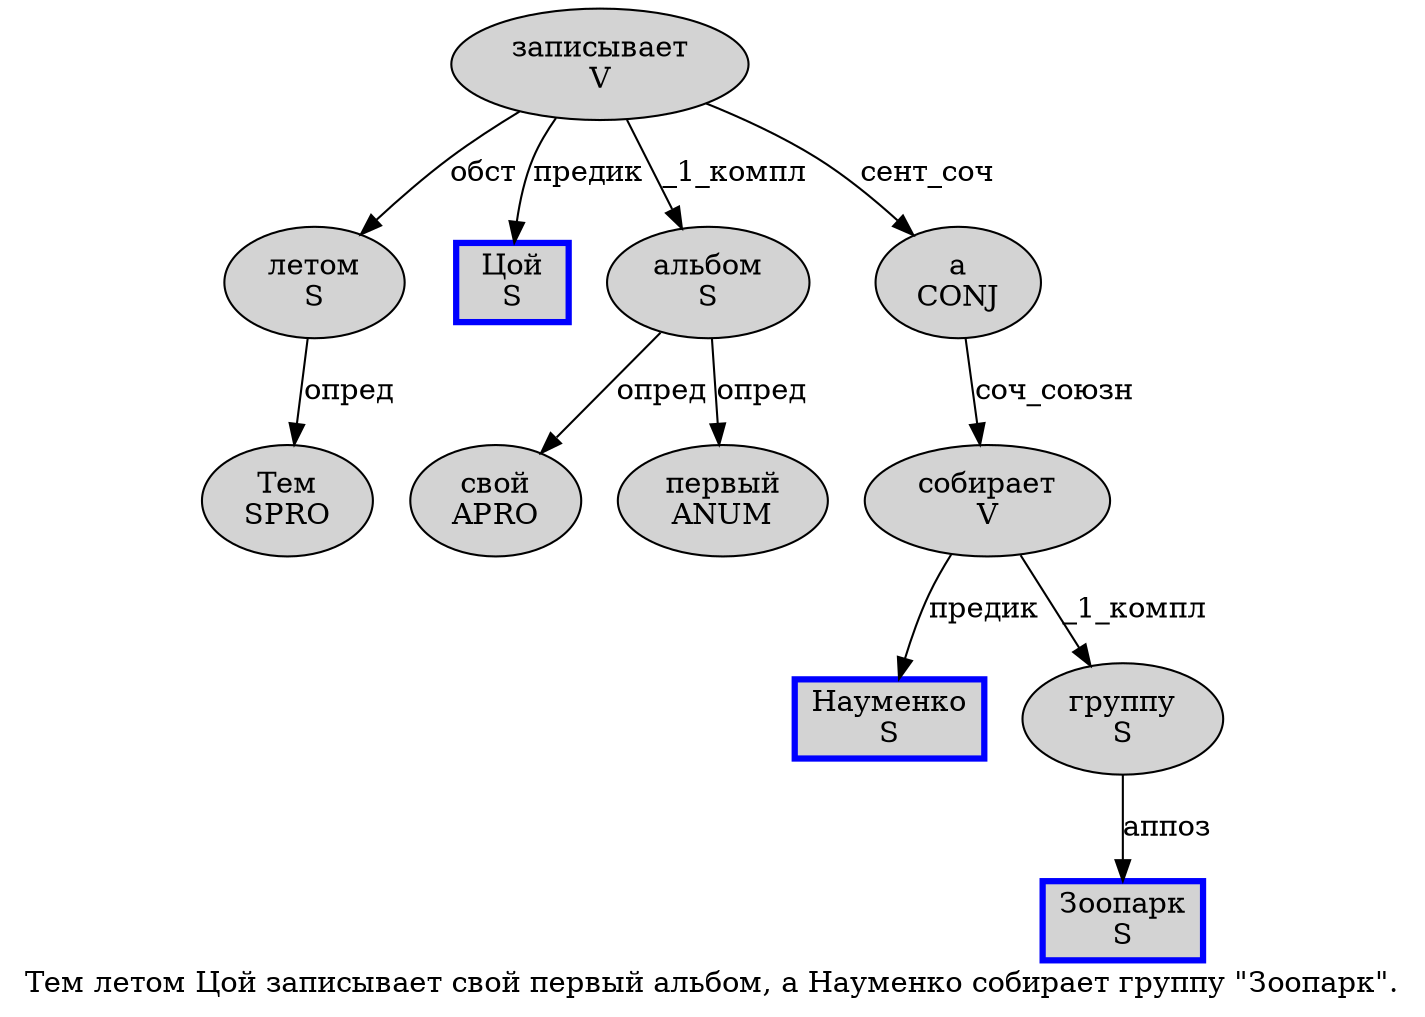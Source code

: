 digraph SENTENCE_906 {
	graph [label="Тем летом Цой записывает свой первый альбом, а Науменко собирает группу \"Зоопарк\"."]
	node [style=filled]
		0 [label="Тем
SPRO" color="" fillcolor=lightgray penwidth=1 shape=ellipse]
		1 [label="летом
S" color="" fillcolor=lightgray penwidth=1 shape=ellipse]
		2 [label="Цой
S" color=blue fillcolor=lightgray penwidth=3 shape=box]
		3 [label="записывает
V" color="" fillcolor=lightgray penwidth=1 shape=ellipse]
		4 [label="свой
APRO" color="" fillcolor=lightgray penwidth=1 shape=ellipse]
		5 [label="первый
ANUM" color="" fillcolor=lightgray penwidth=1 shape=ellipse]
		6 [label="альбом
S" color="" fillcolor=lightgray penwidth=1 shape=ellipse]
		8 [label="а
CONJ" color="" fillcolor=lightgray penwidth=1 shape=ellipse]
		9 [label="Науменко
S" color=blue fillcolor=lightgray penwidth=3 shape=box]
		10 [label="собирает
V" color="" fillcolor=lightgray penwidth=1 shape=ellipse]
		11 [label="группу
S" color="" fillcolor=lightgray penwidth=1 shape=ellipse]
		13 [label="Зоопарк
S" color=blue fillcolor=lightgray penwidth=3 shape=box]
			6 -> 4 [label="опред"]
			6 -> 5 [label="опред"]
			8 -> 10 [label="соч_союзн"]
			1 -> 0 [label="опред"]
			3 -> 1 [label="обст"]
			3 -> 2 [label="предик"]
			3 -> 6 [label="_1_компл"]
			3 -> 8 [label="сент_соч"]
			10 -> 9 [label="предик"]
			10 -> 11 [label="_1_компл"]
			11 -> 13 [label="аппоз"]
}